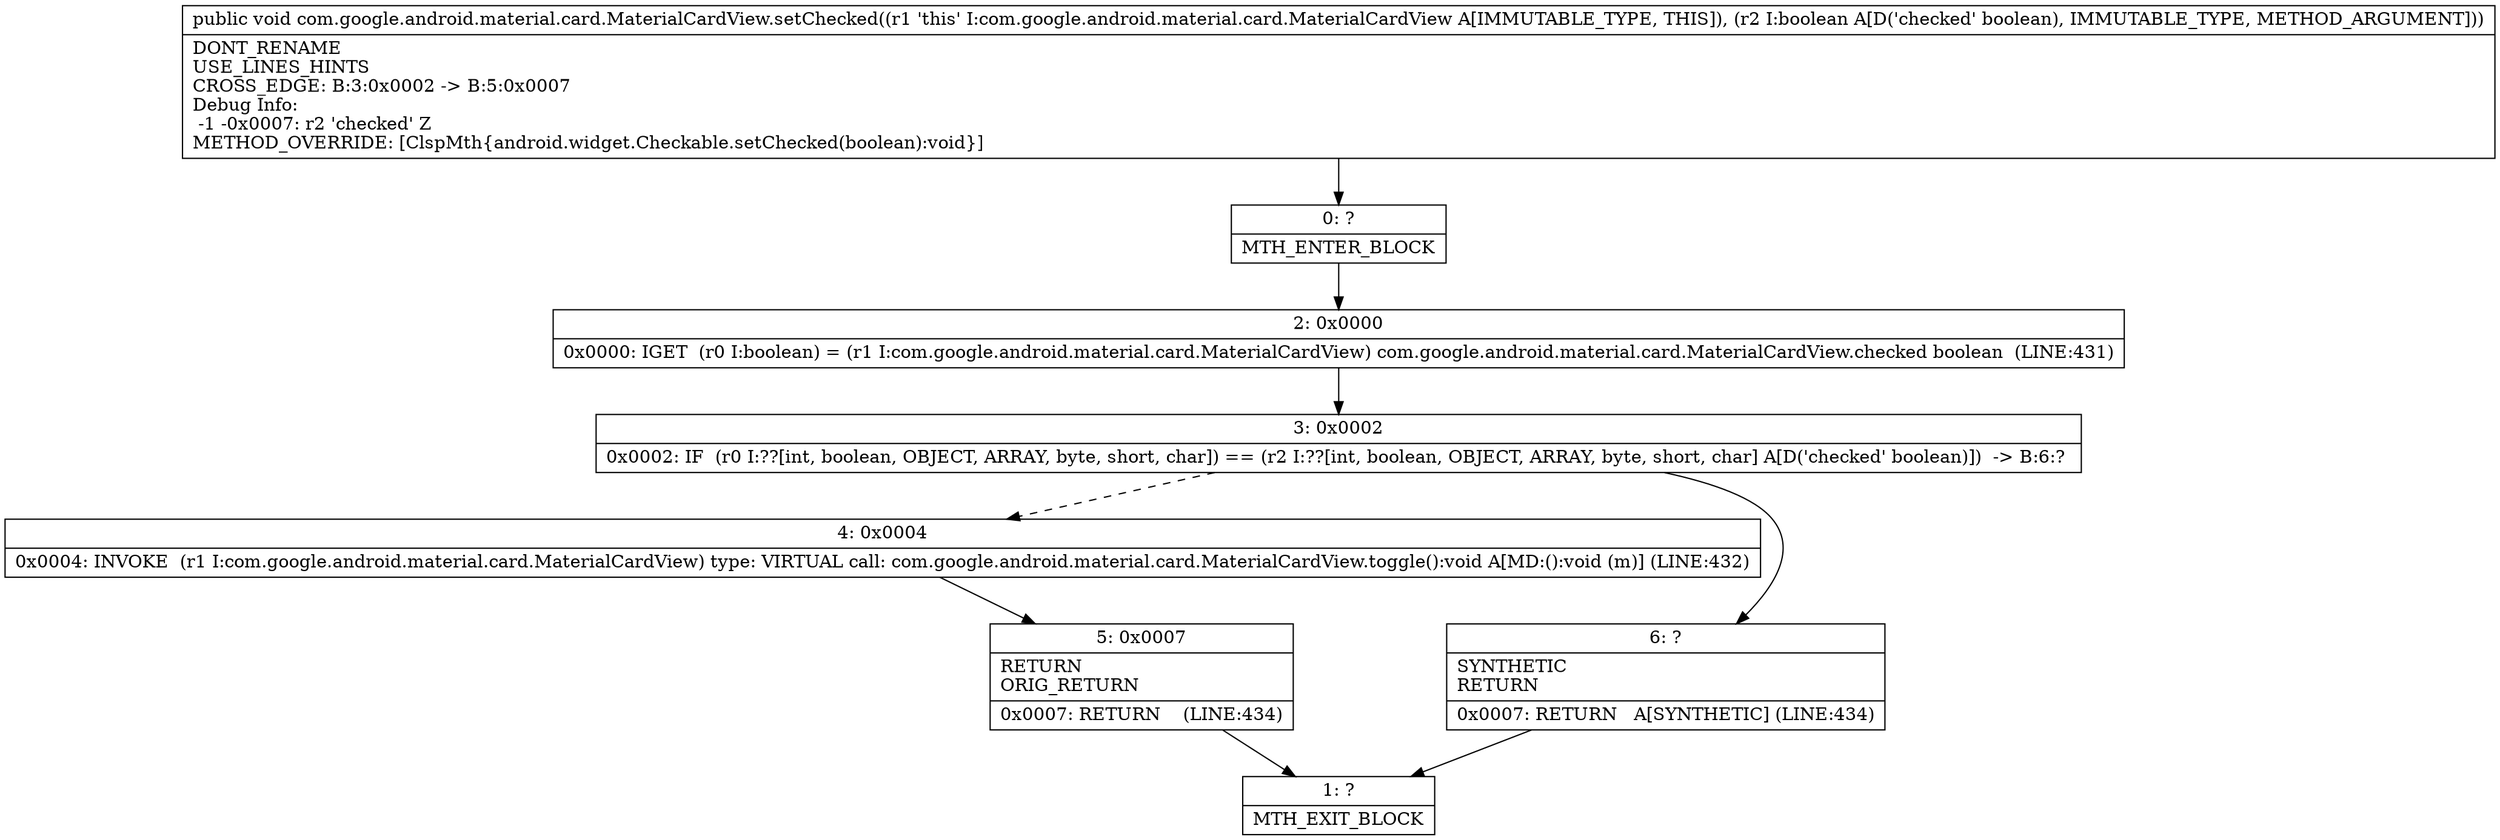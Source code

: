 digraph "CFG forcom.google.android.material.card.MaterialCardView.setChecked(Z)V" {
Node_0 [shape=record,label="{0\:\ ?|MTH_ENTER_BLOCK\l}"];
Node_2 [shape=record,label="{2\:\ 0x0000|0x0000: IGET  (r0 I:boolean) = (r1 I:com.google.android.material.card.MaterialCardView) com.google.android.material.card.MaterialCardView.checked boolean  (LINE:431)\l}"];
Node_3 [shape=record,label="{3\:\ 0x0002|0x0002: IF  (r0 I:??[int, boolean, OBJECT, ARRAY, byte, short, char]) == (r2 I:??[int, boolean, OBJECT, ARRAY, byte, short, char] A[D('checked' boolean)])  \-\> B:6:? \l}"];
Node_4 [shape=record,label="{4\:\ 0x0004|0x0004: INVOKE  (r1 I:com.google.android.material.card.MaterialCardView) type: VIRTUAL call: com.google.android.material.card.MaterialCardView.toggle():void A[MD:():void (m)] (LINE:432)\l}"];
Node_5 [shape=record,label="{5\:\ 0x0007|RETURN\lORIG_RETURN\l|0x0007: RETURN    (LINE:434)\l}"];
Node_1 [shape=record,label="{1\:\ ?|MTH_EXIT_BLOCK\l}"];
Node_6 [shape=record,label="{6\:\ ?|SYNTHETIC\lRETURN\l|0x0007: RETURN   A[SYNTHETIC] (LINE:434)\l}"];
MethodNode[shape=record,label="{public void com.google.android.material.card.MaterialCardView.setChecked((r1 'this' I:com.google.android.material.card.MaterialCardView A[IMMUTABLE_TYPE, THIS]), (r2 I:boolean A[D('checked' boolean), IMMUTABLE_TYPE, METHOD_ARGUMENT]))  | DONT_RENAME\lUSE_LINES_HINTS\lCROSS_EDGE: B:3:0x0002 \-\> B:5:0x0007\lDebug Info:\l  \-1 \-0x0007: r2 'checked' Z\lMETHOD_OVERRIDE: [ClspMth\{android.widget.Checkable.setChecked(boolean):void\}]\l}"];
MethodNode -> Node_0;Node_0 -> Node_2;
Node_2 -> Node_3;
Node_3 -> Node_4[style=dashed];
Node_3 -> Node_6;
Node_4 -> Node_5;
Node_5 -> Node_1;
Node_6 -> Node_1;
}

